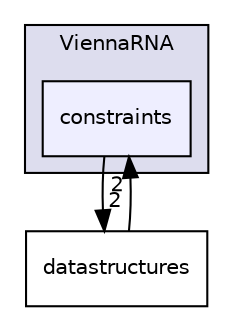 digraph "ViennaRNA/constraints" {
  bgcolor=transparent;
  compound=true
  node [ fontsize="10", fontname="Helvetica"];
  edge [ labelfontsize="10", labelfontname="Helvetica"];
  subgraph clusterdir_b65dce601f6c2aa1a9f53e1dbd97d018 {
    graph [ bgcolor="#ddddee", pencolor="black", label="ViennaRNA" fontname="Helvetica", fontsize="10", URL="dir_b65dce601f6c2aa1a9f53e1dbd97d018.html"]
  dir_fca7cdd19784fbd943eb50b086bcba79 [shape=box, label="constraints", style="filled", fillcolor="#eeeeff", pencolor="black", URL="dir_fca7cdd19784fbd943eb50b086bcba79.html"];
  }
  dir_99e275c152145741e4b8bbe1e7e65f5d [shape=box label="datastructures" URL="dir_99e275c152145741e4b8bbe1e7e65f5d.html"];
  dir_fca7cdd19784fbd943eb50b086bcba79->dir_99e275c152145741e4b8bbe1e7e65f5d [headlabel="2", labeldistance=1.5 headhref="dir_000002_000001.html"];
  dir_99e275c152145741e4b8bbe1e7e65f5d->dir_fca7cdd19784fbd943eb50b086bcba79 [headlabel="2", labeldistance=1.5 headhref="dir_000001_000002.html"];
}
